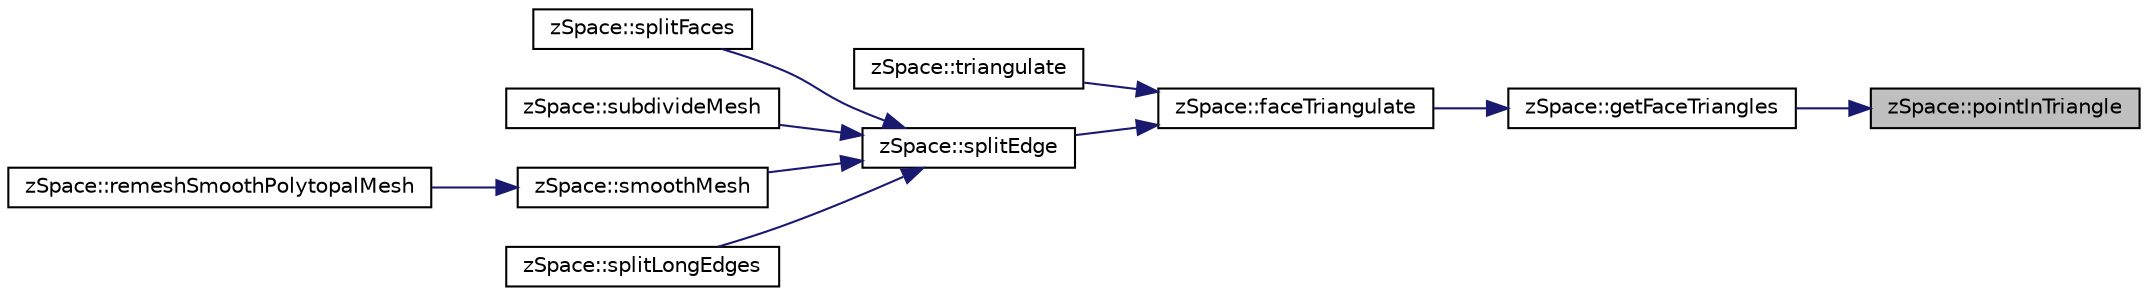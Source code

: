 digraph "zSpace::pointInTriangle"
{
 // LATEX_PDF_SIZE
  edge [fontname="Helvetica",fontsize="10",labelfontname="Helvetica",labelfontsize="10"];
  node [fontname="Helvetica",fontsize="10",shape=record];
  rankdir="RL";
  Node98 [label="zSpace::pointInTriangle",height=0.2,width=0.4,color="black", fillcolor="grey75", style="filled", fontcolor="black",tooltip="This method checks if the given input points liess within the input triangle."];
  Node98 -> Node99 [dir="back",color="midnightblue",fontsize="10",style="solid",fontname="Helvetica"];
  Node99 [label="zSpace::getFaceTriangles",height=0.2,width=0.4,color="black", fillcolor="white", style="filled",URL="$group__z_mesh_modifiers.html#ga1d81b6e6cd06dd32b7795275da6a808c",tooltip="This method triangulates the input polygon using ear clipping algorithm."];
  Node99 -> Node100 [dir="back",color="midnightblue",fontsize="10",style="solid",fontname="Helvetica"];
  Node100 [label="zSpace::faceTriangulate",height=0.2,width=0.4,color="black", fillcolor="white", style="filled",URL="$group__z_mesh_modifiers.html#ga436ab6f006de6e8dcd08c030fed4feb1",tooltip="This method triangulates the input face of the mesh."];
  Node100 -> Node101 [dir="back",color="midnightblue",fontsize="10",style="solid",fontname="Helvetica"];
  Node101 [label="zSpace::triangulate",height=0.2,width=0.4,color="black", fillcolor="white", style="filled",URL="$group__z_mesh_modifiers.html#ga75ee8f140a3311506a932b866523a1de",tooltip="This method triangulates the input mesh."];
  Node100 -> Node102 [dir="back",color="midnightblue",fontsize="10",style="solid",fontname="Helvetica"];
  Node102 [label="zSpace::splitEdge",height=0.2,width=0.4,color="black", fillcolor="white", style="filled",URL="$group__z_mesh_modifiers.html#gae7cb2380ed0e9717421bf19db5817cd6",tooltip="This method splits an edge and inserts a vertex along the edge at the input factor."];
  Node102 -> Node103 [dir="back",color="midnightblue",fontsize="10",style="solid",fontname="Helvetica"];
  Node103 [label="zSpace::splitFaces",height=0.2,width=0.4,color="black", fillcolor="white", style="filled",URL="$group__z_mesh_modifiers.html#gaeda022d590a10b38c94e75bc0e278d80",tooltip="This method splits a set of edges and faces of a mesh in a continuous manner."];
  Node102 -> Node104 [dir="back",color="midnightblue",fontsize="10",style="solid",fontname="Helvetica"];
  Node104 [label="zSpace::subdivideMesh",height=0.2,width=0.4,color="black", fillcolor="white", style="filled",URL="$group__z_mesh_modifiers.html#ga8c3af5dd0f40d6f82fd23ceead47dc64",tooltip="This method subdivides all the faces and edges of the mesh."];
  Node102 -> Node105 [dir="back",color="midnightblue",fontsize="10",style="solid",fontname="Helvetica"];
  Node105 [label="zSpace::smoothMesh",height=0.2,width=0.4,color="black", fillcolor="white", style="filled",URL="$group__z_mesh_modifiers.html#ga41f9be96453c21ac7b33b2991c284775",tooltip="This method applies Catmull-Clark subdivision to the mesh."];
  Node105 -> Node106 [dir="back",color="midnightblue",fontsize="10",style="solid",fontname="Helvetica"];
  Node106 [label="zSpace::remeshSmoothPolytopalMesh",height=0.2,width=0.4,color="black", fillcolor="white", style="filled",URL="$group__z_polytopal.html#ga5dd7e372cf8287c0434778b2e58d41f1",tooltip="This method remeshes the smoothed polytopal mesh to have rulings in ony one direction."];
  Node102 -> Node107 [dir="back",color="midnightblue",fontsize="10",style="solid",fontname="Helvetica"];
  Node107 [label="zSpace::splitLongEdges",height=0.2,width=0.4,color="black", fillcolor="white", style="filled",URL="$group__z_mesh_modifiers.html#gad707c82ae843ee9aa108c078161881ca",tooltip="This method splits an edge longer than the given input value at its midpoint and triangulates the mes..."];
}
